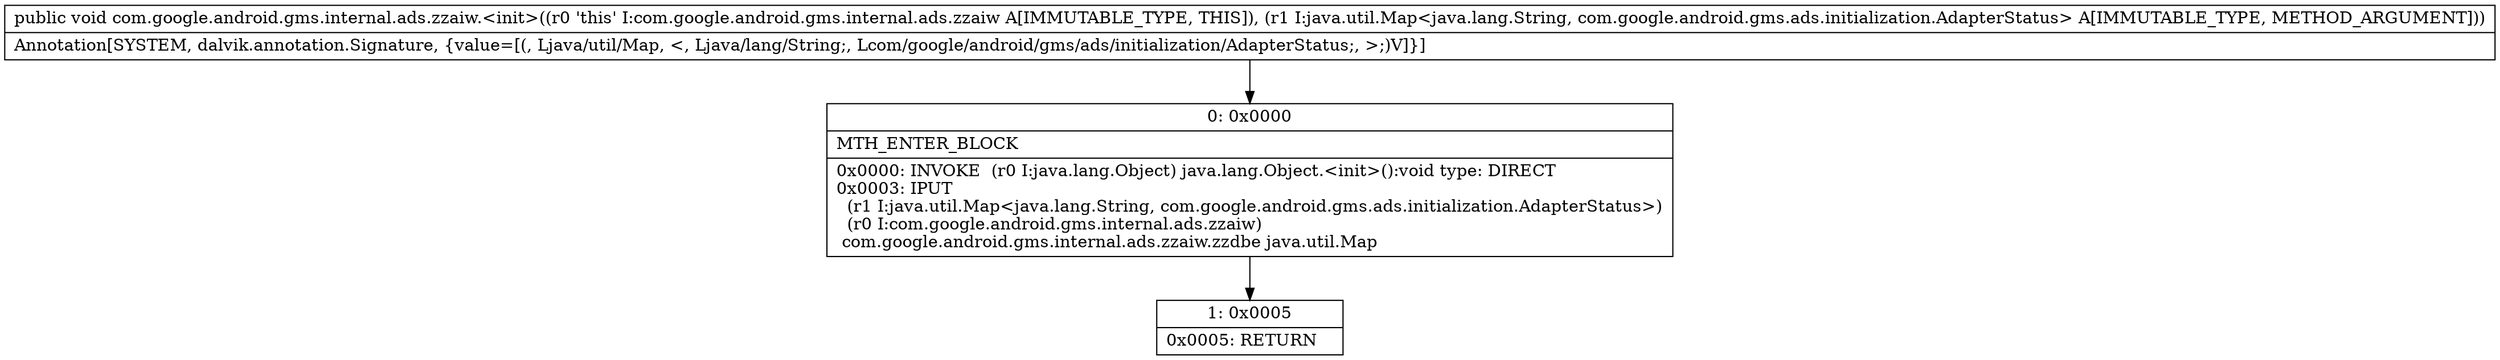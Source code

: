 digraph "CFG forcom.google.android.gms.internal.ads.zzaiw.\<init\>(Ljava\/util\/Map;)V" {
Node_0 [shape=record,label="{0\:\ 0x0000|MTH_ENTER_BLOCK\l|0x0000: INVOKE  (r0 I:java.lang.Object) java.lang.Object.\<init\>():void type: DIRECT \l0x0003: IPUT  \l  (r1 I:java.util.Map\<java.lang.String, com.google.android.gms.ads.initialization.AdapterStatus\>)\l  (r0 I:com.google.android.gms.internal.ads.zzaiw)\l com.google.android.gms.internal.ads.zzaiw.zzdbe java.util.Map \l}"];
Node_1 [shape=record,label="{1\:\ 0x0005|0x0005: RETURN   \l}"];
MethodNode[shape=record,label="{public void com.google.android.gms.internal.ads.zzaiw.\<init\>((r0 'this' I:com.google.android.gms.internal.ads.zzaiw A[IMMUTABLE_TYPE, THIS]), (r1 I:java.util.Map\<java.lang.String, com.google.android.gms.ads.initialization.AdapterStatus\> A[IMMUTABLE_TYPE, METHOD_ARGUMENT]))  | Annotation[SYSTEM, dalvik.annotation.Signature, \{value=[(, Ljava\/util\/Map, \<, Ljava\/lang\/String;, Lcom\/google\/android\/gms\/ads\/initialization\/AdapterStatus;, \>;)V]\}]\l}"];
MethodNode -> Node_0;
Node_0 -> Node_1;
}

